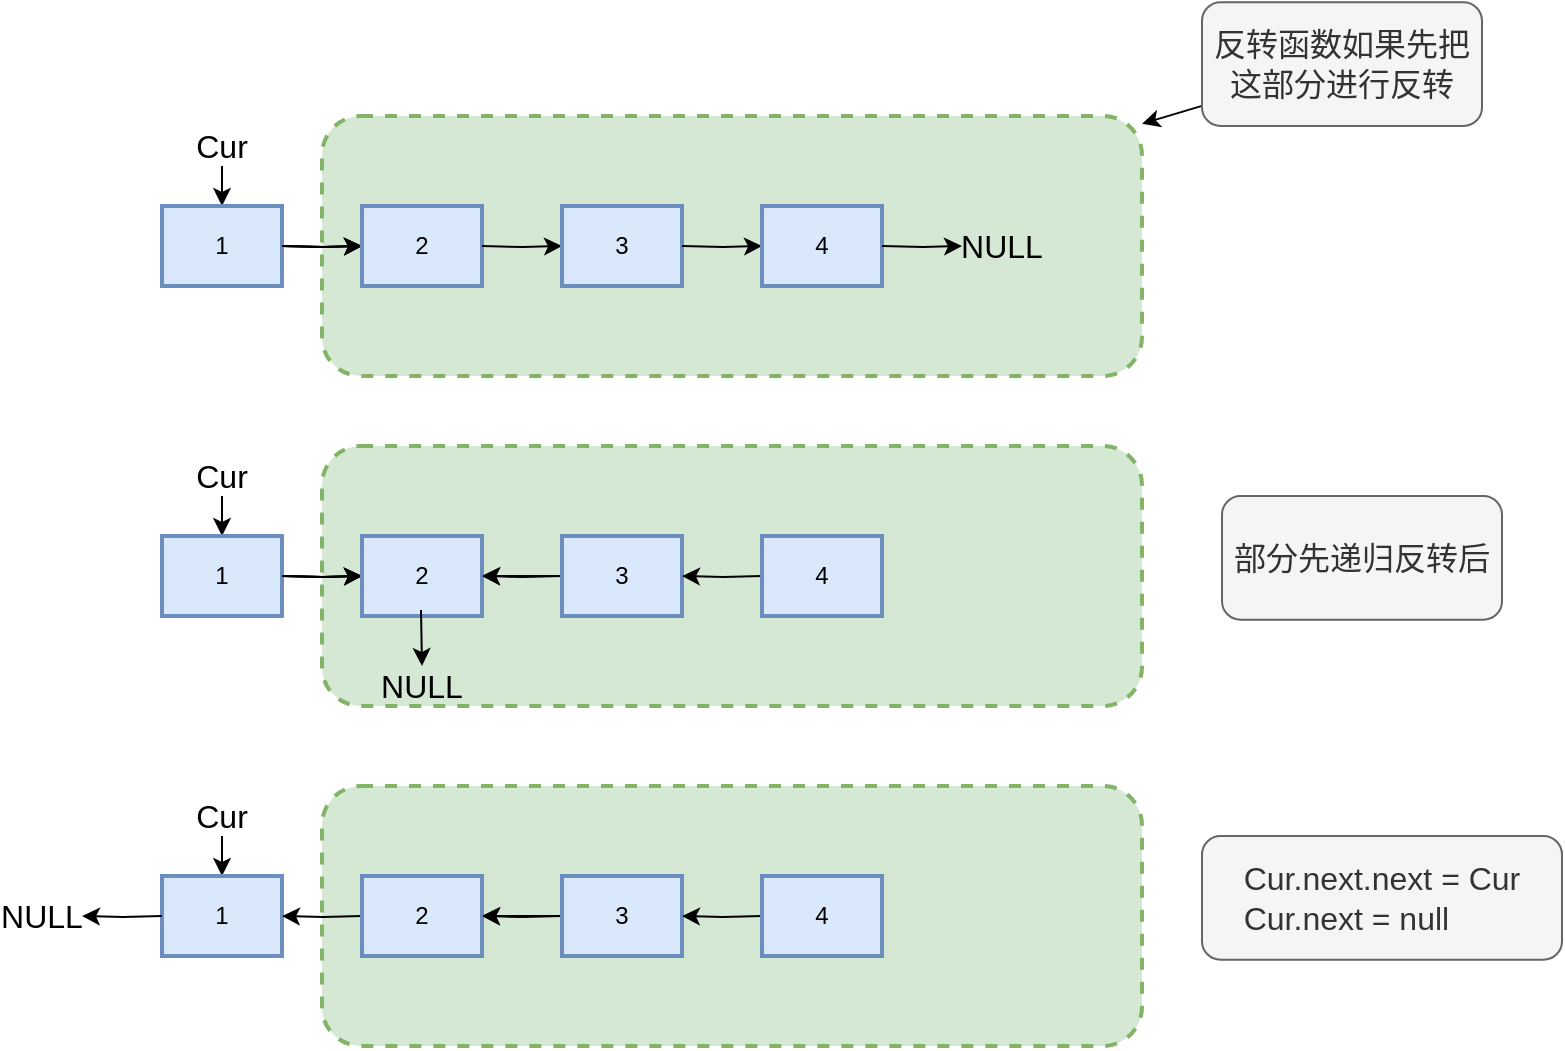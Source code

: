 <mxfile version="13.9.8"><diagram id="OR2p-8OFwgc70RzLUwdb" name="Page-1"><mxGraphModel dx="1422" dy="713" grid="1" gridSize="10" guides="1" tooltips="1" connect="1" arrows="1" fold="1" page="1" pageScale="1" pageWidth="1169" pageHeight="1654" math="0" shadow="0"><root><mxCell id="0"/><mxCell id="1" parent="0"/><mxCell id="qrDiwynyY6Ekw1DPo2on-182" value="" style="edgeStyle=none;orthogonalLoop=1;jettySize=auto;html=1;startArrow=classic;startFill=1;endArrow=none;endFill=0;" edge="1" parent="1" source="qrDiwynyY6Ekw1DPo2on-178" target="qrDiwynyY6Ekw1DPo2on-183"><mxGeometry relative="1" as="geometry"><mxPoint x="890" y="138.162" as="targetPoint"/></mxGeometry></mxCell><mxCell id="qrDiwynyY6Ekw1DPo2on-178" value="" style="rounded=1;whiteSpace=wrap;html=1;strokeWidth=2;fillColor=#d5e8d4;strokeColor=#82b366;labelBorderColor=#000000;labelBackgroundColor=#ffffff;dashed=1;" vertex="1" parent="1"><mxGeometry x="420" y="155" width="410" height="130" as="geometry"/></mxCell><mxCell id="qrDiwynyY6Ekw1DPo2on-89" style="orthogonalLoop=1;jettySize=auto;html=1;exitX=0.5;exitY=0;exitDx=0;exitDy=0;startArrow=classic;startFill=1;endArrow=none;endFill=0;" edge="1" parent="1" source="qrDiwynyY6Ekw1DPo2on-63"><mxGeometry relative="1" as="geometry"><mxPoint x="370" y="180" as="targetPoint"/><Array as="points"/></mxGeometry></mxCell><mxCell id="qrDiwynyY6Ekw1DPo2on-63" value="1" style="rounded=0;whiteSpace=wrap;html=1;strokeWidth=2;fillColor=#dae8fc;strokeColor=#6c8ebf;" vertex="1" parent="1"><mxGeometry x="340" y="200" width="60" height="40" as="geometry"/></mxCell><mxCell id="qrDiwynyY6Ekw1DPo2on-65" style="edgeStyle=orthogonalEdgeStyle;curved=1;orthogonalLoop=1;jettySize=auto;html=1;" edge="1" parent="1"><mxGeometry relative="1" as="geometry"><mxPoint x="440" y="220" as="targetPoint"/><mxPoint x="400" y="220" as="sourcePoint"/></mxGeometry></mxCell><mxCell id="qrDiwynyY6Ekw1DPo2on-66" style="edgeStyle=orthogonalEdgeStyle;curved=1;orthogonalLoop=1;jettySize=auto;html=1;" edge="1" parent="1"><mxGeometry relative="1" as="geometry"><mxPoint x="440" y="220" as="targetPoint"/><mxPoint x="400" y="220" as="sourcePoint"/></mxGeometry></mxCell><mxCell id="qrDiwynyY6Ekw1DPo2on-67" style="edgeStyle=orthogonalEdgeStyle;curved=1;orthogonalLoop=1;jettySize=auto;html=1;" edge="1" parent="1"><mxGeometry relative="1" as="geometry"><mxPoint x="440" y="220" as="targetPoint"/><mxPoint x="400" y="220" as="sourcePoint"/></mxGeometry></mxCell><mxCell id="qrDiwynyY6Ekw1DPo2on-82" value="2" style="rounded=0;whiteSpace=wrap;html=1;strokeWidth=2;fillColor=#dae8fc;strokeColor=#6c8ebf;" vertex="1" parent="1"><mxGeometry x="440" y="200" width="60" height="40" as="geometry"/></mxCell><mxCell id="qrDiwynyY6Ekw1DPo2on-83" style="edgeStyle=orthogonalEdgeStyle;curved=1;orthogonalLoop=1;jettySize=auto;html=1;" edge="1" parent="1"><mxGeometry relative="1" as="geometry"><mxPoint x="540" y="220" as="targetPoint"/><mxPoint x="500" y="220" as="sourcePoint"/></mxGeometry></mxCell><mxCell id="qrDiwynyY6Ekw1DPo2on-84" value="3" style="rounded=0;whiteSpace=wrap;html=1;strokeWidth=2;fillColor=#dae8fc;strokeColor=#6c8ebf;" vertex="1" parent="1"><mxGeometry x="540" y="200" width="60" height="40" as="geometry"/></mxCell><mxCell id="qrDiwynyY6Ekw1DPo2on-85" style="edgeStyle=orthogonalEdgeStyle;curved=1;orthogonalLoop=1;jettySize=auto;html=1;" edge="1" parent="1"><mxGeometry relative="1" as="geometry"><mxPoint x="640" y="220" as="targetPoint"/><mxPoint x="600" y="220" as="sourcePoint"/></mxGeometry></mxCell><mxCell id="qrDiwynyY6Ekw1DPo2on-86" value="4" style="rounded=0;whiteSpace=wrap;html=1;strokeWidth=2;fillColor=#dae8fc;strokeColor=#6c8ebf;" vertex="1" parent="1"><mxGeometry x="640" y="200" width="60" height="40" as="geometry"/></mxCell><mxCell id="qrDiwynyY6Ekw1DPo2on-87" style="edgeStyle=orthogonalEdgeStyle;curved=1;orthogonalLoop=1;jettySize=auto;html=1;" edge="1" parent="1"><mxGeometry relative="1" as="geometry"><mxPoint x="740" y="220" as="targetPoint"/><mxPoint x="700" y="220" as="sourcePoint"/></mxGeometry></mxCell><mxCell id="qrDiwynyY6Ekw1DPo2on-88" value="&lt;font style=&quot;font-size: 16px&quot;&gt;NULL&lt;/font&gt;" style="text;html=1;strokeColor=none;fillColor=none;align=center;verticalAlign=middle;whiteSpace=wrap;rounded=0;" vertex="1" parent="1"><mxGeometry x="740" y="210" width="40" height="20" as="geometry"/></mxCell><mxCell id="qrDiwynyY6Ekw1DPo2on-91" value="&lt;font style=&quot;font-size: 16px&quot;&gt;Cur&lt;/font&gt;" style="text;html=1;strokeColor=none;fillColor=none;align=center;verticalAlign=middle;whiteSpace=wrap;rounded=0;" vertex="1" parent="1"><mxGeometry x="350" y="160" width="40" height="20" as="geometry"/></mxCell><mxCell id="qrDiwynyY6Ekw1DPo2on-183" value="&lt;font style=&quot;font-size: 16px&quot;&gt;反转函数如果先把这部分进行反转&lt;/font&gt;" style="text;html=1;strokeColor=#666666;fillColor=#f5f5f5;align=center;verticalAlign=middle;whiteSpace=wrap;rounded=1;fontColor=#333333;" vertex="1" parent="1"><mxGeometry x="860" y="98.16" width="140" height="61.84" as="geometry"/></mxCell><mxCell id="qrDiwynyY6Ekw1DPo2on-184" value="" style="rounded=1;whiteSpace=wrap;html=1;strokeWidth=2;fillColor=#d5e8d4;strokeColor=#82b366;labelBorderColor=#000000;labelBackgroundColor=#ffffff;dashed=1;" vertex="1" parent="1"><mxGeometry x="420" y="320" width="410" height="130" as="geometry"/></mxCell><mxCell id="qrDiwynyY6Ekw1DPo2on-185" style="orthogonalLoop=1;jettySize=auto;html=1;exitX=0.5;exitY=0;exitDx=0;exitDy=0;startArrow=classic;startFill=1;endArrow=none;endFill=0;" edge="1" source="qrDiwynyY6Ekw1DPo2on-186" parent="1"><mxGeometry relative="1" as="geometry"><mxPoint x="370" y="345" as="targetPoint"/><Array as="points"/></mxGeometry></mxCell><mxCell id="qrDiwynyY6Ekw1DPo2on-186" value="1" style="rounded=0;whiteSpace=wrap;html=1;strokeWidth=2;fillColor=#dae8fc;strokeColor=#6c8ebf;" vertex="1" parent="1"><mxGeometry x="340" y="365" width="60" height="40" as="geometry"/></mxCell><mxCell id="qrDiwynyY6Ekw1DPo2on-187" style="edgeStyle=orthogonalEdgeStyle;curved=1;orthogonalLoop=1;jettySize=auto;html=1;" edge="1" parent="1"><mxGeometry relative="1" as="geometry"><mxPoint x="440" y="385" as="targetPoint"/><mxPoint x="400" y="385" as="sourcePoint"/></mxGeometry></mxCell><mxCell id="qrDiwynyY6Ekw1DPo2on-188" style="edgeStyle=orthogonalEdgeStyle;curved=1;orthogonalLoop=1;jettySize=auto;html=1;" edge="1" parent="1"><mxGeometry relative="1" as="geometry"><mxPoint x="440" y="385" as="targetPoint"/><mxPoint x="400" y="385" as="sourcePoint"/></mxGeometry></mxCell><mxCell id="qrDiwynyY6Ekw1DPo2on-189" style="edgeStyle=orthogonalEdgeStyle;curved=1;orthogonalLoop=1;jettySize=auto;html=1;" edge="1" parent="1"><mxGeometry relative="1" as="geometry"><mxPoint x="440" y="385" as="targetPoint"/><mxPoint x="400" y="385" as="sourcePoint"/></mxGeometry></mxCell><mxCell id="qrDiwynyY6Ekw1DPo2on-198" value="" style="edgeStyle=none;orthogonalLoop=1;jettySize=auto;html=1;startArrow=classic;startFill=1;endArrow=none;endFill=0;" edge="1" parent="1" source="qrDiwynyY6Ekw1DPo2on-190" target="qrDiwynyY6Ekw1DPo2on-192"><mxGeometry relative="1" as="geometry"/></mxCell><mxCell id="qrDiwynyY6Ekw1DPo2on-190" value="2" style="rounded=0;whiteSpace=wrap;html=1;strokeWidth=2;fillColor=#dae8fc;strokeColor=#6c8ebf;" vertex="1" parent="1"><mxGeometry x="440" y="365" width="60" height="40" as="geometry"/></mxCell><mxCell id="qrDiwynyY6Ekw1DPo2on-191" style="edgeStyle=orthogonalEdgeStyle;curved=1;orthogonalLoop=1;jettySize=auto;html=1;startArrow=classic;startFill=1;endArrow=none;endFill=0;" edge="1" parent="1"><mxGeometry relative="1" as="geometry"><mxPoint x="540" y="385" as="targetPoint"/><mxPoint x="500" y="385" as="sourcePoint"/></mxGeometry></mxCell><mxCell id="qrDiwynyY6Ekw1DPo2on-192" value="3" style="rounded=0;whiteSpace=wrap;html=1;strokeWidth=2;fillColor=#dae8fc;strokeColor=#6c8ebf;" vertex="1" parent="1"><mxGeometry x="540" y="365" width="60" height="40" as="geometry"/></mxCell><mxCell id="qrDiwynyY6Ekw1DPo2on-193" style="edgeStyle=orthogonalEdgeStyle;curved=1;orthogonalLoop=1;jettySize=auto;html=1;startArrow=classic;startFill=1;endArrow=none;endFill=0;" edge="1" parent="1"><mxGeometry relative="1" as="geometry"><mxPoint x="640" y="385" as="targetPoint"/><mxPoint x="600" y="385" as="sourcePoint"/></mxGeometry></mxCell><mxCell id="qrDiwynyY6Ekw1DPo2on-194" value="4" style="rounded=0;whiteSpace=wrap;html=1;strokeWidth=2;fillColor=#dae8fc;strokeColor=#6c8ebf;" vertex="1" parent="1"><mxGeometry x="640" y="365" width="60" height="40" as="geometry"/></mxCell><mxCell id="qrDiwynyY6Ekw1DPo2on-197" value="&lt;font style=&quot;font-size: 16px&quot;&gt;Cur&lt;/font&gt;" style="text;html=1;strokeColor=none;fillColor=none;align=center;verticalAlign=middle;whiteSpace=wrap;rounded=0;" vertex="1" parent="1"><mxGeometry x="350" y="325" width="40" height="20" as="geometry"/></mxCell><mxCell id="qrDiwynyY6Ekw1DPo2on-199" value="" style="endArrow=classic;html=1;shadow=0;startArrow=none;startFill=0;" edge="1" parent="1"><mxGeometry width="50" height="50" relative="1" as="geometry"><mxPoint x="469.5" y="402" as="sourcePoint"/><mxPoint x="470" y="430" as="targetPoint"/></mxGeometry></mxCell><mxCell id="qrDiwynyY6Ekw1DPo2on-200" value="&lt;font style=&quot;font-size: 16px&quot;&gt;NULL&lt;/font&gt;" style="text;html=1;strokeColor=none;fillColor=none;align=center;verticalAlign=middle;whiteSpace=wrap;rounded=0;" vertex="1" parent="1"><mxGeometry x="450" y="430" width="40" height="20" as="geometry"/></mxCell><mxCell id="qrDiwynyY6Ekw1DPo2on-201" value="&lt;font style=&quot;font-size: 16px&quot;&gt;部分先递归反转后&lt;/font&gt;" style="text;html=1;strokeColor=#666666;fillColor=#f5f5f5;align=center;verticalAlign=middle;whiteSpace=wrap;rounded=1;fontColor=#333333;" vertex="1" parent="1"><mxGeometry x="870" y="345" width="140" height="61.84" as="geometry"/></mxCell><mxCell id="qrDiwynyY6Ekw1DPo2on-204" value="" style="rounded=1;whiteSpace=wrap;html=1;strokeWidth=2;fillColor=#d5e8d4;strokeColor=#82b366;labelBorderColor=#000000;labelBackgroundColor=#ffffff;dashed=1;" vertex="1" parent="1"><mxGeometry x="420" y="490" width="410" height="130" as="geometry"/></mxCell><mxCell id="qrDiwynyY6Ekw1DPo2on-205" style="orthogonalLoop=1;jettySize=auto;html=1;exitX=0.5;exitY=0;exitDx=0;exitDy=0;startArrow=classic;startFill=1;endArrow=none;endFill=0;" edge="1" source="qrDiwynyY6Ekw1DPo2on-206" parent="1"><mxGeometry relative="1" as="geometry"><mxPoint x="370" y="515" as="targetPoint"/><Array as="points"/></mxGeometry></mxCell><mxCell id="qrDiwynyY6Ekw1DPo2on-206" value="1" style="rounded=0;whiteSpace=wrap;html=1;strokeWidth=2;fillColor=#dae8fc;strokeColor=#6c8ebf;" vertex="1" parent="1"><mxGeometry x="340" y="535" width="60" height="40" as="geometry"/></mxCell><mxCell id="qrDiwynyY6Ekw1DPo2on-207" style="edgeStyle=orthogonalEdgeStyle;curved=1;orthogonalLoop=1;jettySize=auto;html=1;endArrow=none;endFill=0;startArrow=classic;startFill=1;" edge="1" parent="1"><mxGeometry relative="1" as="geometry"><mxPoint x="440" y="555" as="targetPoint"/><mxPoint x="400" y="555" as="sourcePoint"/></mxGeometry></mxCell><mxCell id="qrDiwynyY6Ekw1DPo2on-210" value="" style="edgeStyle=none;orthogonalLoop=1;jettySize=auto;html=1;startArrow=classic;startFill=1;endArrow=none;endFill=0;" edge="1" source="qrDiwynyY6Ekw1DPo2on-211" target="qrDiwynyY6Ekw1DPo2on-213" parent="1"><mxGeometry relative="1" as="geometry"/></mxCell><mxCell id="qrDiwynyY6Ekw1DPo2on-211" value="2" style="rounded=0;whiteSpace=wrap;html=1;strokeWidth=2;fillColor=#dae8fc;strokeColor=#6c8ebf;" vertex="1" parent="1"><mxGeometry x="440" y="535" width="60" height="40" as="geometry"/></mxCell><mxCell id="qrDiwynyY6Ekw1DPo2on-212" style="edgeStyle=orthogonalEdgeStyle;curved=1;orthogonalLoop=1;jettySize=auto;html=1;startArrow=classic;startFill=1;endArrow=none;endFill=0;" edge="1" parent="1"><mxGeometry relative="1" as="geometry"><mxPoint x="540" y="555" as="targetPoint"/><mxPoint x="500" y="555" as="sourcePoint"/></mxGeometry></mxCell><mxCell id="qrDiwynyY6Ekw1DPo2on-213" value="3" style="rounded=0;whiteSpace=wrap;html=1;strokeWidth=2;fillColor=#dae8fc;strokeColor=#6c8ebf;" vertex="1" parent="1"><mxGeometry x="540" y="535" width="60" height="40" as="geometry"/></mxCell><mxCell id="qrDiwynyY6Ekw1DPo2on-214" style="edgeStyle=orthogonalEdgeStyle;curved=1;orthogonalLoop=1;jettySize=auto;html=1;startArrow=classic;startFill=1;endArrow=none;endFill=0;" edge="1" parent="1"><mxGeometry relative="1" as="geometry"><mxPoint x="640" y="555" as="targetPoint"/><mxPoint x="600" y="555" as="sourcePoint"/></mxGeometry></mxCell><mxCell id="qrDiwynyY6Ekw1DPo2on-215" value="4" style="rounded=0;whiteSpace=wrap;html=1;strokeWidth=2;fillColor=#dae8fc;strokeColor=#6c8ebf;" vertex="1" parent="1"><mxGeometry x="640" y="535" width="60" height="40" as="geometry"/></mxCell><mxCell id="qrDiwynyY6Ekw1DPo2on-216" value="&lt;font style=&quot;font-size: 16px&quot;&gt;Cur&lt;/font&gt;" style="text;html=1;strokeColor=none;fillColor=none;align=center;verticalAlign=middle;whiteSpace=wrap;rounded=0;" vertex="1" parent="1"><mxGeometry x="350" y="495" width="40" height="20" as="geometry"/></mxCell><mxCell id="qrDiwynyY6Ekw1DPo2on-218" value="&lt;font style=&quot;font-size: 16px&quot;&gt;NULL&lt;/font&gt;" style="text;html=1;strokeColor=none;fillColor=none;align=center;verticalAlign=middle;whiteSpace=wrap;rounded=0;" vertex="1" parent="1"><mxGeometry x="260" y="545" width="40" height="20" as="geometry"/></mxCell><mxCell id="qrDiwynyY6Ekw1DPo2on-220" value="&lt;div style=&quot;text-align: left&quot;&gt;&lt;span style=&quot;font-size: 16px&quot;&gt;Cur.next.next = Cur&lt;/span&gt;&lt;/div&gt;&lt;font style=&quot;font-size: 16px&quot;&gt;&lt;div style=&quot;text-align: left&quot;&gt;&lt;span&gt;Cur.next = null&lt;/span&gt;&lt;/div&gt;&lt;/font&gt;" style="text;html=1;strokeColor=#666666;fillColor=#f5f5f5;align=center;verticalAlign=middle;whiteSpace=wrap;rounded=1;fontColor=#333333;" vertex="1" parent="1"><mxGeometry x="860" y="515" width="180" height="61.84" as="geometry"/></mxCell><mxCell id="qrDiwynyY6Ekw1DPo2on-221" style="edgeStyle=orthogonalEdgeStyle;curved=1;orthogonalLoop=1;jettySize=auto;html=1;endArrow=none;endFill=0;startArrow=classic;startFill=1;" edge="1" parent="1"><mxGeometry relative="1" as="geometry"><mxPoint x="340" y="555" as="targetPoint"/><mxPoint x="300" y="555" as="sourcePoint"/></mxGeometry></mxCell></root></mxGraphModel></diagram></mxfile>